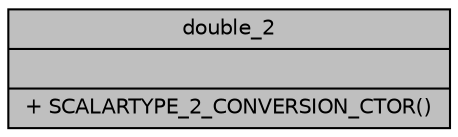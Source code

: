 digraph "double_2"
{
  edge [fontname="Helvetica",fontsize="10",labelfontname="Helvetica",labelfontsize="10"];
  node [fontname="Helvetica",fontsize="10",shape=record];
  Node1 [label="{double_2\n||+ SCALARTYPE_2_CONVERSION_CTOR()\l}",height=0.2,width=0.4,color="black", fillcolor="grey75", style="filled", fontcolor="black"];
}
